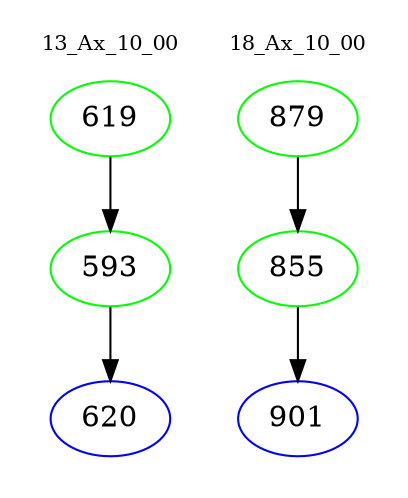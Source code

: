 digraph{
subgraph cluster_0 {
color = white
label = "13_Ax_10_00";
fontsize=10;
T0_619 [label="619", color="green"]
T0_619 -> T0_593 [color="black"]
T0_593 [label="593", color="green"]
T0_593 -> T0_620 [color="black"]
T0_620 [label="620", color="blue"]
}
subgraph cluster_1 {
color = white
label = "18_Ax_10_00";
fontsize=10;
T1_879 [label="879", color="green"]
T1_879 -> T1_855 [color="black"]
T1_855 [label="855", color="green"]
T1_855 -> T1_901 [color="black"]
T1_901 [label="901", color="blue"]
}
}

